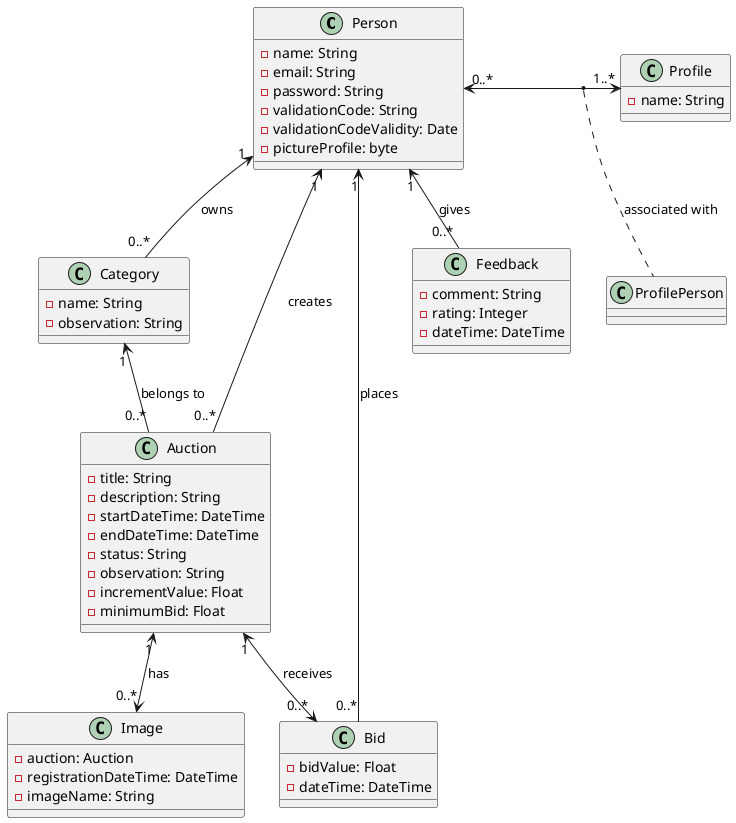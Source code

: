 @startuml
class Person {
    - name: String
    - email: String
    - password: String
    - validationCode: String
    - validationCodeValidity: Date
    - pictureProfile: byte
}

class Profile {
    - name: String
}

class Category {
    - name: String
    - observation: String
}

class Auction {
    - title: String
    - description: String
    - startDateTime: DateTime
    - endDateTime: DateTime
    - status: String
    - observation: String
    - incrementValue: Float
    - minimumBid: Float
}

class Image {
    - auction: Auction
    - registrationDateTime: DateTime
    - imageName: String
}

class Bid {
    - bidValue: Float
    - dateTime: DateTime
}

class Feedback {
    - comment: String
    - rating: Integer
    - dateTime: DateTime
}

class ProfilePerson {

}
 
/' Person "1" -- "0..*" ProfilePerson : associated with
Profile "1" -- "0..*" ProfilePerson : associated with '/
Person "0..*" <-> "1..*" Profile
(Person, Profile) .. ProfilePerson : associated with
Category "1" <-- "0..*" Auction : belongs to
Person "1" <-- "0..*" Auction : creates
Auction "1" <--> "0..*" Image : has
Auction "1" <--> "0..*" Bid : receives
Person "1" <-- "0..*" Bid : places
Person "1" <-- "0..*" Feedback : gives
Person "1" <-- "0..*" Category : owns
@enduml
